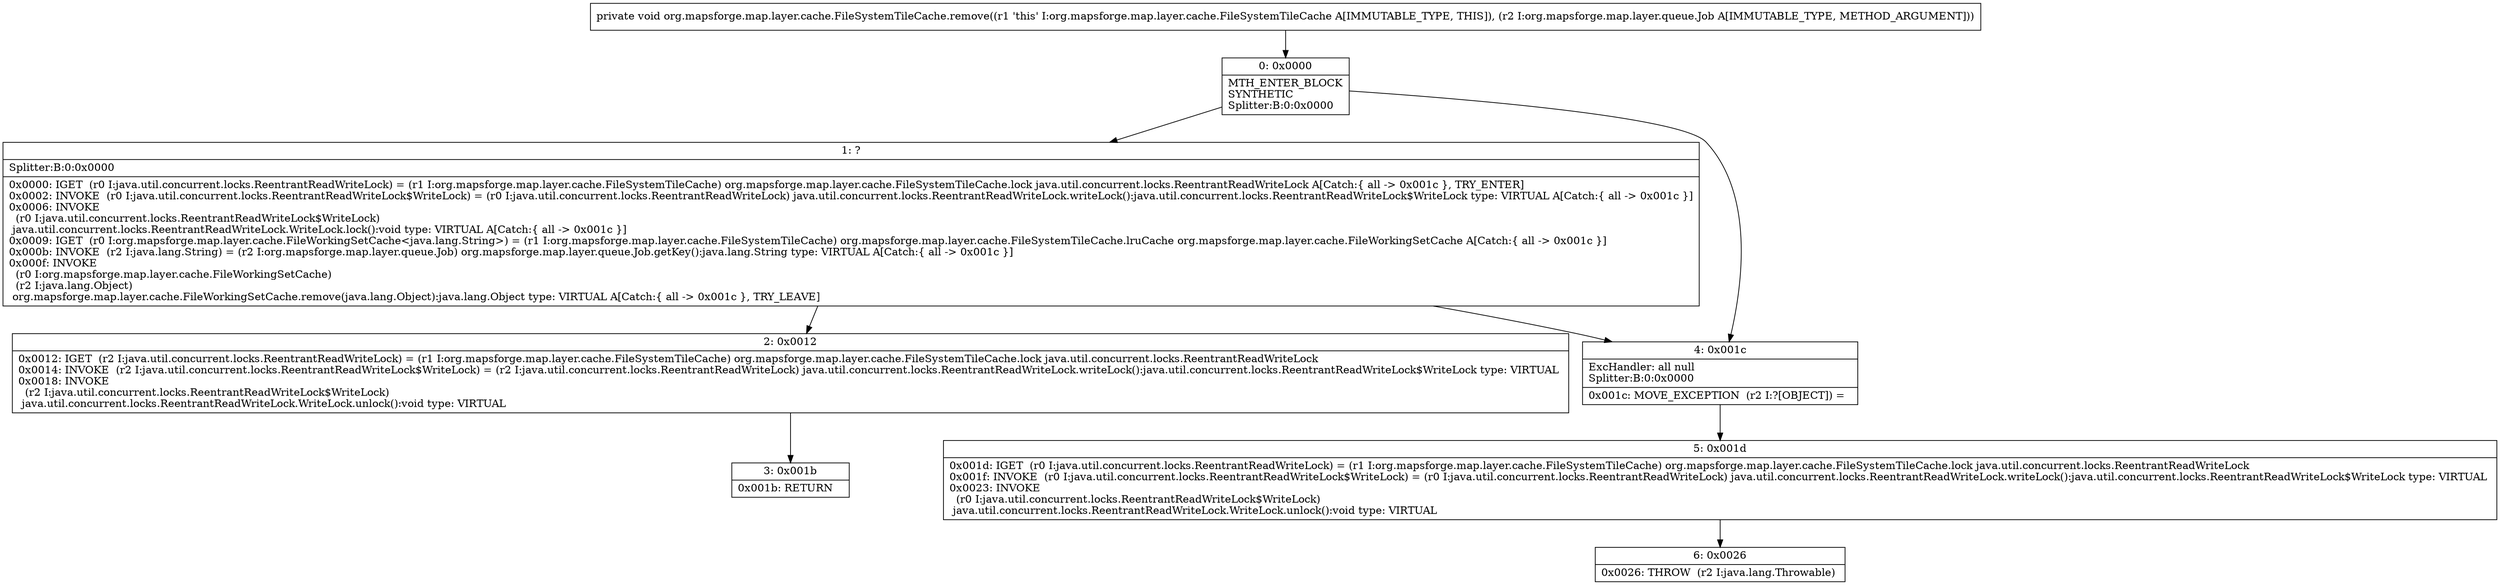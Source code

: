 digraph "CFG fororg.mapsforge.map.layer.cache.FileSystemTileCache.remove(Lorg\/mapsforge\/map\/layer\/queue\/Job;)V" {
Node_0 [shape=record,label="{0\:\ 0x0000|MTH_ENTER_BLOCK\lSYNTHETIC\lSplitter:B:0:0x0000\l}"];
Node_1 [shape=record,label="{1\:\ ?|Splitter:B:0:0x0000\l|0x0000: IGET  (r0 I:java.util.concurrent.locks.ReentrantReadWriteLock) = (r1 I:org.mapsforge.map.layer.cache.FileSystemTileCache) org.mapsforge.map.layer.cache.FileSystemTileCache.lock java.util.concurrent.locks.ReentrantReadWriteLock A[Catch:\{ all \-\> 0x001c \}, TRY_ENTER]\l0x0002: INVOKE  (r0 I:java.util.concurrent.locks.ReentrantReadWriteLock$WriteLock) = (r0 I:java.util.concurrent.locks.ReentrantReadWriteLock) java.util.concurrent.locks.ReentrantReadWriteLock.writeLock():java.util.concurrent.locks.ReentrantReadWriteLock$WriteLock type: VIRTUAL A[Catch:\{ all \-\> 0x001c \}]\l0x0006: INVOKE  \l  (r0 I:java.util.concurrent.locks.ReentrantReadWriteLock$WriteLock)\l java.util.concurrent.locks.ReentrantReadWriteLock.WriteLock.lock():void type: VIRTUAL A[Catch:\{ all \-\> 0x001c \}]\l0x0009: IGET  (r0 I:org.mapsforge.map.layer.cache.FileWorkingSetCache\<java.lang.String\>) = (r1 I:org.mapsforge.map.layer.cache.FileSystemTileCache) org.mapsforge.map.layer.cache.FileSystemTileCache.lruCache org.mapsforge.map.layer.cache.FileWorkingSetCache A[Catch:\{ all \-\> 0x001c \}]\l0x000b: INVOKE  (r2 I:java.lang.String) = (r2 I:org.mapsforge.map.layer.queue.Job) org.mapsforge.map.layer.queue.Job.getKey():java.lang.String type: VIRTUAL A[Catch:\{ all \-\> 0x001c \}]\l0x000f: INVOKE  \l  (r0 I:org.mapsforge.map.layer.cache.FileWorkingSetCache)\l  (r2 I:java.lang.Object)\l org.mapsforge.map.layer.cache.FileWorkingSetCache.remove(java.lang.Object):java.lang.Object type: VIRTUAL A[Catch:\{ all \-\> 0x001c \}, TRY_LEAVE]\l}"];
Node_2 [shape=record,label="{2\:\ 0x0012|0x0012: IGET  (r2 I:java.util.concurrent.locks.ReentrantReadWriteLock) = (r1 I:org.mapsforge.map.layer.cache.FileSystemTileCache) org.mapsforge.map.layer.cache.FileSystemTileCache.lock java.util.concurrent.locks.ReentrantReadWriteLock \l0x0014: INVOKE  (r2 I:java.util.concurrent.locks.ReentrantReadWriteLock$WriteLock) = (r2 I:java.util.concurrent.locks.ReentrantReadWriteLock) java.util.concurrent.locks.ReentrantReadWriteLock.writeLock():java.util.concurrent.locks.ReentrantReadWriteLock$WriteLock type: VIRTUAL \l0x0018: INVOKE  \l  (r2 I:java.util.concurrent.locks.ReentrantReadWriteLock$WriteLock)\l java.util.concurrent.locks.ReentrantReadWriteLock.WriteLock.unlock():void type: VIRTUAL \l}"];
Node_3 [shape=record,label="{3\:\ 0x001b|0x001b: RETURN   \l}"];
Node_4 [shape=record,label="{4\:\ 0x001c|ExcHandler: all null\lSplitter:B:0:0x0000\l|0x001c: MOVE_EXCEPTION  (r2 I:?[OBJECT]) =  \l}"];
Node_5 [shape=record,label="{5\:\ 0x001d|0x001d: IGET  (r0 I:java.util.concurrent.locks.ReentrantReadWriteLock) = (r1 I:org.mapsforge.map.layer.cache.FileSystemTileCache) org.mapsforge.map.layer.cache.FileSystemTileCache.lock java.util.concurrent.locks.ReentrantReadWriteLock \l0x001f: INVOKE  (r0 I:java.util.concurrent.locks.ReentrantReadWriteLock$WriteLock) = (r0 I:java.util.concurrent.locks.ReentrantReadWriteLock) java.util.concurrent.locks.ReentrantReadWriteLock.writeLock():java.util.concurrent.locks.ReentrantReadWriteLock$WriteLock type: VIRTUAL \l0x0023: INVOKE  \l  (r0 I:java.util.concurrent.locks.ReentrantReadWriteLock$WriteLock)\l java.util.concurrent.locks.ReentrantReadWriteLock.WriteLock.unlock():void type: VIRTUAL \l}"];
Node_6 [shape=record,label="{6\:\ 0x0026|0x0026: THROW  (r2 I:java.lang.Throwable) \l}"];
MethodNode[shape=record,label="{private void org.mapsforge.map.layer.cache.FileSystemTileCache.remove((r1 'this' I:org.mapsforge.map.layer.cache.FileSystemTileCache A[IMMUTABLE_TYPE, THIS]), (r2 I:org.mapsforge.map.layer.queue.Job A[IMMUTABLE_TYPE, METHOD_ARGUMENT])) }"];
MethodNode -> Node_0;
Node_0 -> Node_1;
Node_0 -> Node_4;
Node_1 -> Node_2;
Node_1 -> Node_4;
Node_2 -> Node_3;
Node_4 -> Node_5;
Node_5 -> Node_6;
}

